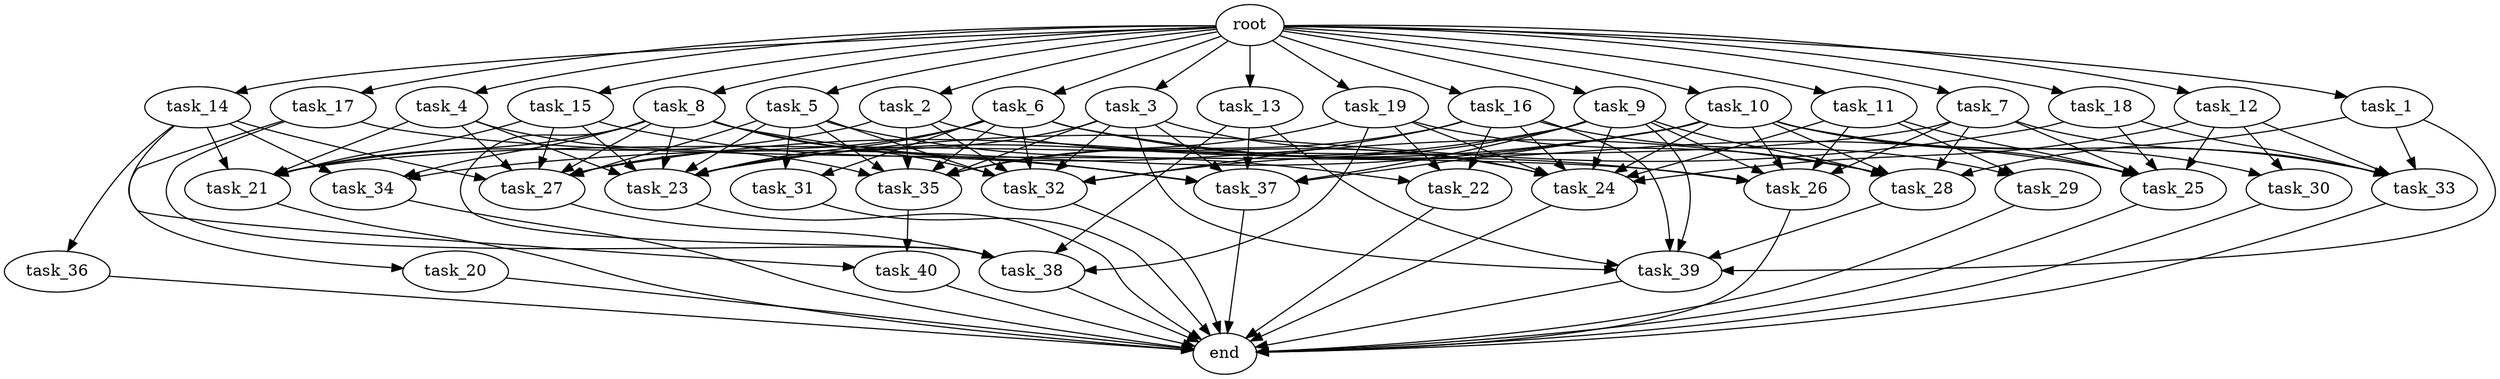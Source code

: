 digraph G {
  root [size="0.000000e+00"];
  task_1 [size="2.267056e+09"];
  task_2 [size="2.220908e+10"];
  task_3 [size="3.444184e+10"];
  task_4 [size="9.813407e+10"];
  task_5 [size="5.592895e+10"];
  task_6 [size="7.103975e+10"];
  task_7 [size="2.503499e+09"];
  task_8 [size="9.953872e+10"];
  task_9 [size="4.647127e+10"];
  task_10 [size="5.852243e+10"];
  task_11 [size="1.154972e+10"];
  task_12 [size="1.459944e+10"];
  task_13 [size="2.219964e+10"];
  task_14 [size="6.606872e+10"];
  task_15 [size="7.254128e+10"];
  task_16 [size="7.187527e+10"];
  task_17 [size="2.506560e+10"];
  task_18 [size="9.177205e+10"];
  task_19 [size="2.396268e+10"];
  task_20 [size="7.205245e+10"];
  task_21 [size="5.963017e+10"];
  task_22 [size="1.383941e+09"];
  task_23 [size="8.143398e+10"];
  task_24 [size="5.525943e+10"];
  task_25 [size="9.578259e+10"];
  task_26 [size="9.149751e+10"];
  task_27 [size="7.842694e+10"];
  task_28 [size="5.923972e+10"];
  task_29 [size="3.061305e+10"];
  task_30 [size="7.681790e+10"];
  task_31 [size="5.447768e+10"];
  task_32 [size="2.783295e+10"];
  task_33 [size="5.759550e+10"];
  task_34 [size="7.365971e+10"];
  task_35 [size="8.341322e+10"];
  task_36 [size="6.027826e+10"];
  task_37 [size="4.299824e+10"];
  task_38 [size="6.376690e+10"];
  task_39 [size="6.895015e+10"];
  task_40 [size="3.593502e+10"];
  end [size="0.000000e+00"];

  root -> task_1 [size="1.000000e-12"];
  root -> task_2 [size="1.000000e-12"];
  root -> task_3 [size="1.000000e-12"];
  root -> task_4 [size="1.000000e-12"];
  root -> task_5 [size="1.000000e-12"];
  root -> task_6 [size="1.000000e-12"];
  root -> task_7 [size="1.000000e-12"];
  root -> task_8 [size="1.000000e-12"];
  root -> task_9 [size="1.000000e-12"];
  root -> task_10 [size="1.000000e-12"];
  root -> task_11 [size="1.000000e-12"];
  root -> task_12 [size="1.000000e-12"];
  root -> task_13 [size="1.000000e-12"];
  root -> task_14 [size="1.000000e-12"];
  root -> task_15 [size="1.000000e-12"];
  root -> task_16 [size="1.000000e-12"];
  root -> task_17 [size="1.000000e-12"];
  root -> task_18 [size="1.000000e-12"];
  root -> task_19 [size="1.000000e-12"];
  task_1 -> task_28 [size="9.873287e+07"];
  task_1 -> task_33 [size="1.151910e+08"];
  task_1 -> task_39 [size="1.149169e+08"];
  task_2 -> task_21 [size="9.938361e+07"];
  task_2 -> task_24 [size="6.907429e+07"];
  task_2 -> task_32 [size="3.976136e+07"];
  task_2 -> task_35 [size="1.191617e+08"];
  task_3 -> task_23 [size="1.017925e+08"];
  task_3 -> task_24 [size="6.907429e+07"];
  task_3 -> task_32 [size="3.976136e+07"];
  task_3 -> task_35 [size="1.191617e+08"];
  task_3 -> task_37 [size="7.166374e+07"];
  task_3 -> task_39 [size="1.149169e+08"];
  task_4 -> task_21 [size="9.938361e+07"];
  task_4 -> task_23 [size="1.017925e+08"];
  task_4 -> task_27 [size="1.120385e+08"];
  task_4 -> task_35 [size="1.191617e+08"];
  task_5 -> task_22 [size="4.613138e+06"];
  task_5 -> task_23 [size="1.017925e+08"];
  task_5 -> task_27 [size="1.120385e+08"];
  task_5 -> task_31 [size="2.723884e+08"];
  task_5 -> task_32 [size="3.976136e+07"];
  task_5 -> task_35 [size="1.191617e+08"];
  task_6 -> task_23 [size="1.017925e+08"];
  task_6 -> task_25 [size="1.596376e+08"];
  task_6 -> task_26 [size="1.524958e+08"];
  task_6 -> task_27 [size="1.120385e+08"];
  task_6 -> task_31 [size="2.723884e+08"];
  task_6 -> task_32 [size="3.976136e+07"];
  task_6 -> task_35 [size="1.191617e+08"];
  task_7 -> task_21 [size="9.938361e+07"];
  task_7 -> task_25 [size="1.596376e+08"];
  task_7 -> task_26 [size="1.524958e+08"];
  task_7 -> task_28 [size="9.873287e+07"];
  task_7 -> task_33 [size="1.151910e+08"];
  task_8 -> task_21 [size="9.938361e+07"];
  task_8 -> task_23 [size="1.017925e+08"];
  task_8 -> task_27 [size="1.120385e+08"];
  task_8 -> task_28 [size="9.873287e+07"];
  task_8 -> task_32 [size="3.976136e+07"];
  task_8 -> task_34 [size="2.455324e+08"];
  task_8 -> task_37 [size="7.166374e+07"];
  task_8 -> task_38 [size="1.275338e+08"];
  task_9 -> task_23 [size="1.017925e+08"];
  task_9 -> task_24 [size="6.907429e+07"];
  task_9 -> task_26 [size="1.524958e+08"];
  task_9 -> task_28 [size="9.873287e+07"];
  task_9 -> task_32 [size="3.976136e+07"];
  task_9 -> task_37 [size="7.166374e+07"];
  task_9 -> task_39 [size="1.149169e+08"];
  task_10 -> task_24 [size="6.907429e+07"];
  task_10 -> task_25 [size="1.596376e+08"];
  task_10 -> task_26 [size="1.524958e+08"];
  task_10 -> task_27 [size="1.120385e+08"];
  task_10 -> task_28 [size="9.873287e+07"];
  task_10 -> task_30 [size="3.840895e+08"];
  task_10 -> task_33 [size="1.151910e+08"];
  task_10 -> task_34 [size="2.455324e+08"];
  task_10 -> task_37 [size="7.166374e+07"];
  task_11 -> task_24 [size="6.907429e+07"];
  task_11 -> task_25 [size="1.596376e+08"];
  task_11 -> task_26 [size="1.524958e+08"];
  task_11 -> task_29 [size="1.530652e+08"];
  task_12 -> task_24 [size="6.907429e+07"];
  task_12 -> task_25 [size="1.596376e+08"];
  task_12 -> task_30 [size="3.840895e+08"];
  task_12 -> task_33 [size="1.151910e+08"];
  task_13 -> task_37 [size="7.166374e+07"];
  task_13 -> task_38 [size="1.275338e+08"];
  task_13 -> task_39 [size="1.149169e+08"];
  task_14 -> task_21 [size="9.938361e+07"];
  task_14 -> task_27 [size="1.120385e+08"];
  task_14 -> task_34 [size="2.455324e+08"];
  task_14 -> task_36 [size="6.027826e+08"];
  task_14 -> task_40 [size="1.796751e+08"];
  task_15 -> task_21 [size="9.938361e+07"];
  task_15 -> task_23 [size="1.017925e+08"];
  task_15 -> task_27 [size="1.120385e+08"];
  task_15 -> task_37 [size="7.166374e+07"];
  task_16 -> task_22 [size="4.613138e+06"];
  task_16 -> task_24 [size="6.907429e+07"];
  task_16 -> task_29 [size="1.530652e+08"];
  task_16 -> task_32 [size="3.976136e+07"];
  task_16 -> task_35 [size="1.191617e+08"];
  task_16 -> task_39 [size="1.149169e+08"];
  task_17 -> task_20 [size="7.205245e+08"];
  task_17 -> task_26 [size="1.524958e+08"];
  task_17 -> task_38 [size="1.275338e+08"];
  task_18 -> task_23 [size="1.017925e+08"];
  task_18 -> task_25 [size="1.596376e+08"];
  task_18 -> task_33 [size="1.151910e+08"];
  task_19 -> task_22 [size="4.613138e+06"];
  task_19 -> task_24 [size="6.907429e+07"];
  task_19 -> task_28 [size="9.873287e+07"];
  task_19 -> task_35 [size="1.191617e+08"];
  task_19 -> task_38 [size="1.275338e+08"];
  task_20 -> end [size="1.000000e-12"];
  task_21 -> end [size="1.000000e-12"];
  task_22 -> end [size="1.000000e-12"];
  task_23 -> end [size="1.000000e-12"];
  task_24 -> end [size="1.000000e-12"];
  task_25 -> end [size="1.000000e-12"];
  task_26 -> end [size="1.000000e-12"];
  task_27 -> task_38 [size="1.275338e+08"];
  task_28 -> task_39 [size="1.149169e+08"];
  task_29 -> end [size="1.000000e-12"];
  task_30 -> end [size="1.000000e-12"];
  task_31 -> end [size="1.000000e-12"];
  task_32 -> end [size="1.000000e-12"];
  task_33 -> end [size="1.000000e-12"];
  task_34 -> end [size="1.000000e-12"];
  task_35 -> task_40 [size="1.796751e+08"];
  task_36 -> end [size="1.000000e-12"];
  task_37 -> end [size="1.000000e-12"];
  task_38 -> end [size="1.000000e-12"];
  task_39 -> end [size="1.000000e-12"];
  task_40 -> end [size="1.000000e-12"];
}
